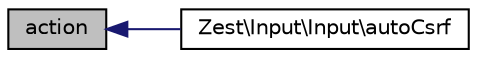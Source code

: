 digraph "action"
{
  edge [fontname="Helvetica",fontsize="10",labelfontname="Helvetica",labelfontsize="10"];
  node [fontname="Helvetica",fontsize="10",shape=record];
  rankdir="LR";
  Node1 [label="action",height=0.2,width=0.4,color="black", fillcolor="grey75", style="filled", fontcolor="black"];
  Node1 -> Node2 [dir="back",color="midnightblue",fontsize="10",style="solid",fontname="Helvetica"];
  Node2 [label="Zest\\Input\\Input\\autoCsrf",height=0.2,width=0.4,color="black", fillcolor="white", style="filled",URL="$class_zest_1_1_input_1_1_input.html#a2b65ea249cea8c54bdf821d6d2623ff8"];
}
